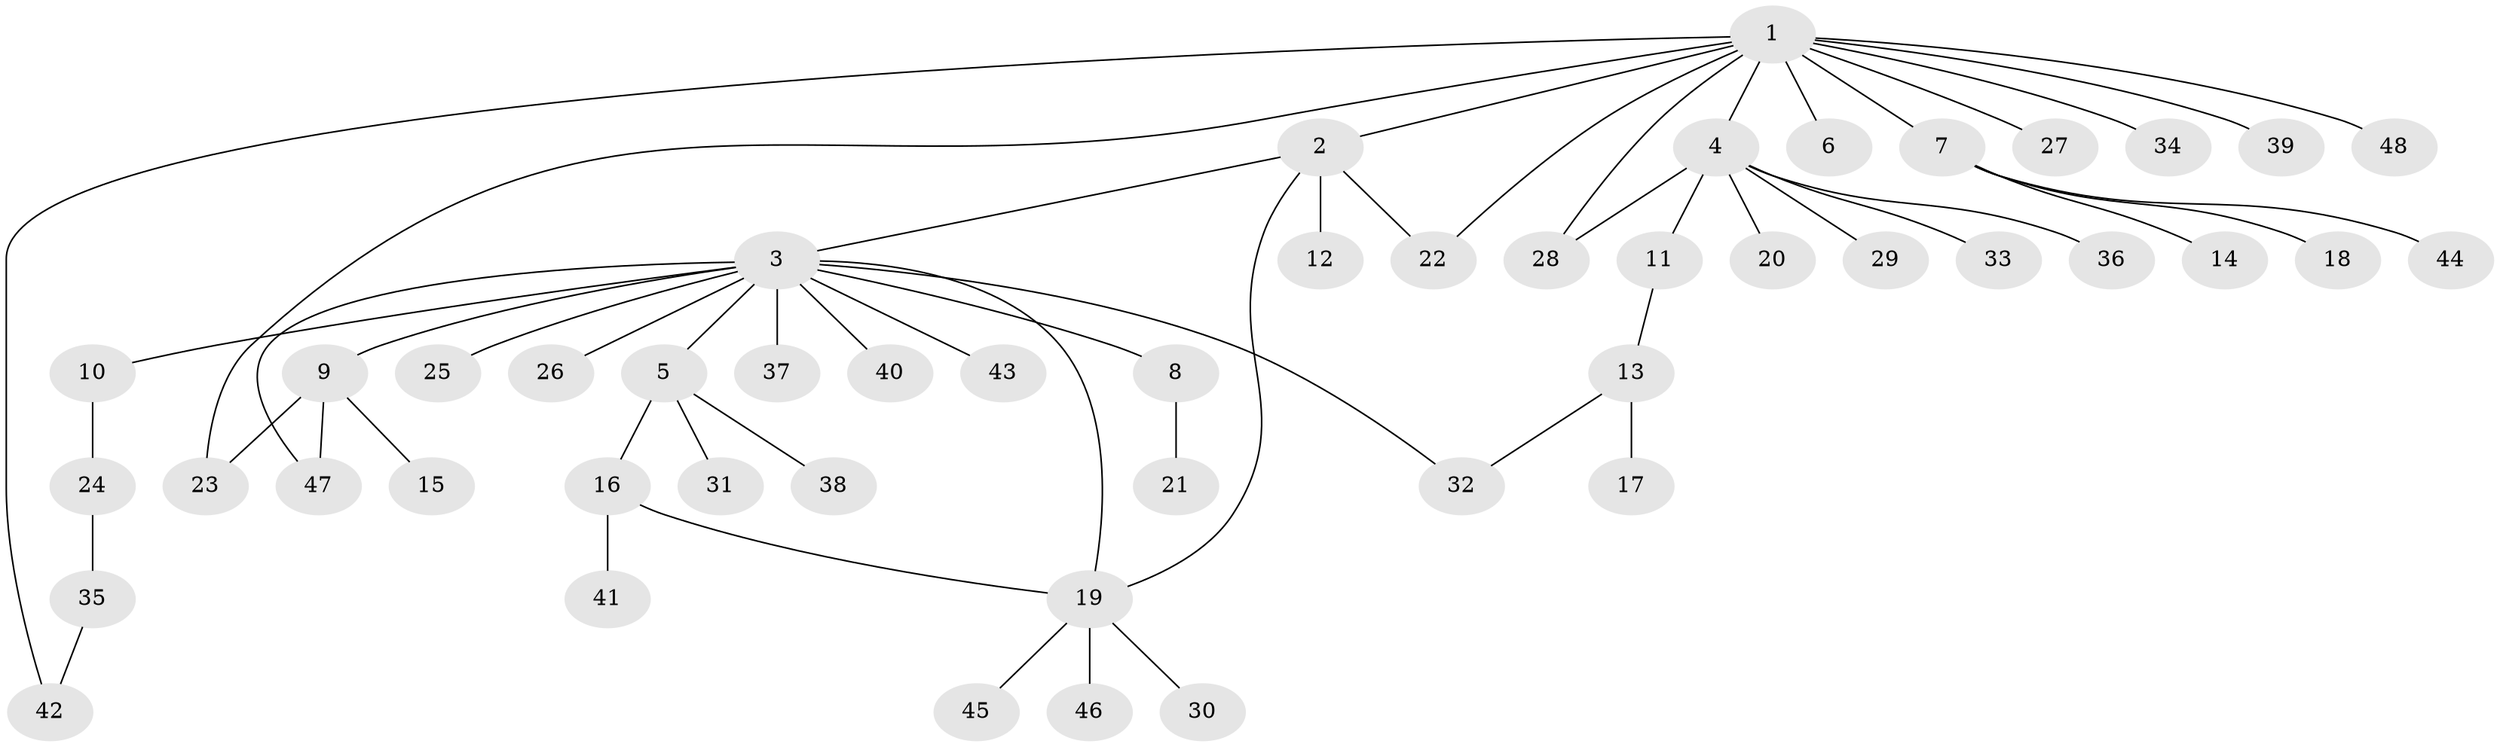 // original degree distribution, {13: 0.015151515151515152, 6: 0.015151515151515152, 14: 0.015151515151515152, 8: 0.015151515151515152, 5: 0.045454545454545456, 1: 0.5909090909090909, 2: 0.21212121212121213, 3: 0.06060606060606061, 4: 0.015151515151515152, 7: 0.015151515151515152}
// Generated by graph-tools (version 1.1) at 2025/50/03/04/25 22:50:42]
// undirected, 48 vertices, 55 edges
graph export_dot {
  node [color=gray90,style=filled];
  1;
  2;
  3;
  4;
  5;
  6;
  7;
  8;
  9;
  10;
  11;
  12;
  13;
  14;
  15;
  16;
  17;
  18;
  19;
  20;
  21;
  22;
  23;
  24;
  25;
  26;
  27;
  28;
  29;
  30;
  31;
  32;
  33;
  34;
  35;
  36;
  37;
  38;
  39;
  40;
  41;
  42;
  43;
  44;
  45;
  46;
  47;
  48;
  1 -- 2 [weight=1.0];
  1 -- 4 [weight=1.0];
  1 -- 6 [weight=1.0];
  1 -- 7 [weight=1.0];
  1 -- 22 [weight=1.0];
  1 -- 23 [weight=1.0];
  1 -- 27 [weight=1.0];
  1 -- 28 [weight=1.0];
  1 -- 34 [weight=1.0];
  1 -- 39 [weight=1.0];
  1 -- 42 [weight=1.0];
  1 -- 48 [weight=1.0];
  2 -- 3 [weight=1.0];
  2 -- 12 [weight=1.0];
  2 -- 19 [weight=1.0];
  2 -- 22 [weight=1.0];
  3 -- 5 [weight=1.0];
  3 -- 8 [weight=1.0];
  3 -- 9 [weight=1.0];
  3 -- 10 [weight=1.0];
  3 -- 19 [weight=1.0];
  3 -- 25 [weight=1.0];
  3 -- 26 [weight=1.0];
  3 -- 32 [weight=1.0];
  3 -- 37 [weight=1.0];
  3 -- 40 [weight=1.0];
  3 -- 43 [weight=1.0];
  3 -- 47 [weight=1.0];
  4 -- 11 [weight=1.0];
  4 -- 20 [weight=1.0];
  4 -- 28 [weight=1.0];
  4 -- 29 [weight=1.0];
  4 -- 33 [weight=1.0];
  4 -- 36 [weight=1.0];
  5 -- 16 [weight=1.0];
  5 -- 31 [weight=1.0];
  5 -- 38 [weight=1.0];
  7 -- 14 [weight=1.0];
  7 -- 18 [weight=1.0];
  7 -- 44 [weight=1.0];
  8 -- 21 [weight=1.0];
  9 -- 15 [weight=1.0];
  9 -- 23 [weight=1.0];
  9 -- 47 [weight=1.0];
  10 -- 24 [weight=1.0];
  11 -- 13 [weight=1.0];
  13 -- 17 [weight=1.0];
  13 -- 32 [weight=1.0];
  16 -- 19 [weight=1.0];
  16 -- 41 [weight=1.0];
  19 -- 30 [weight=1.0];
  19 -- 45 [weight=1.0];
  19 -- 46 [weight=1.0];
  24 -- 35 [weight=1.0];
  35 -- 42 [weight=1.0];
}

